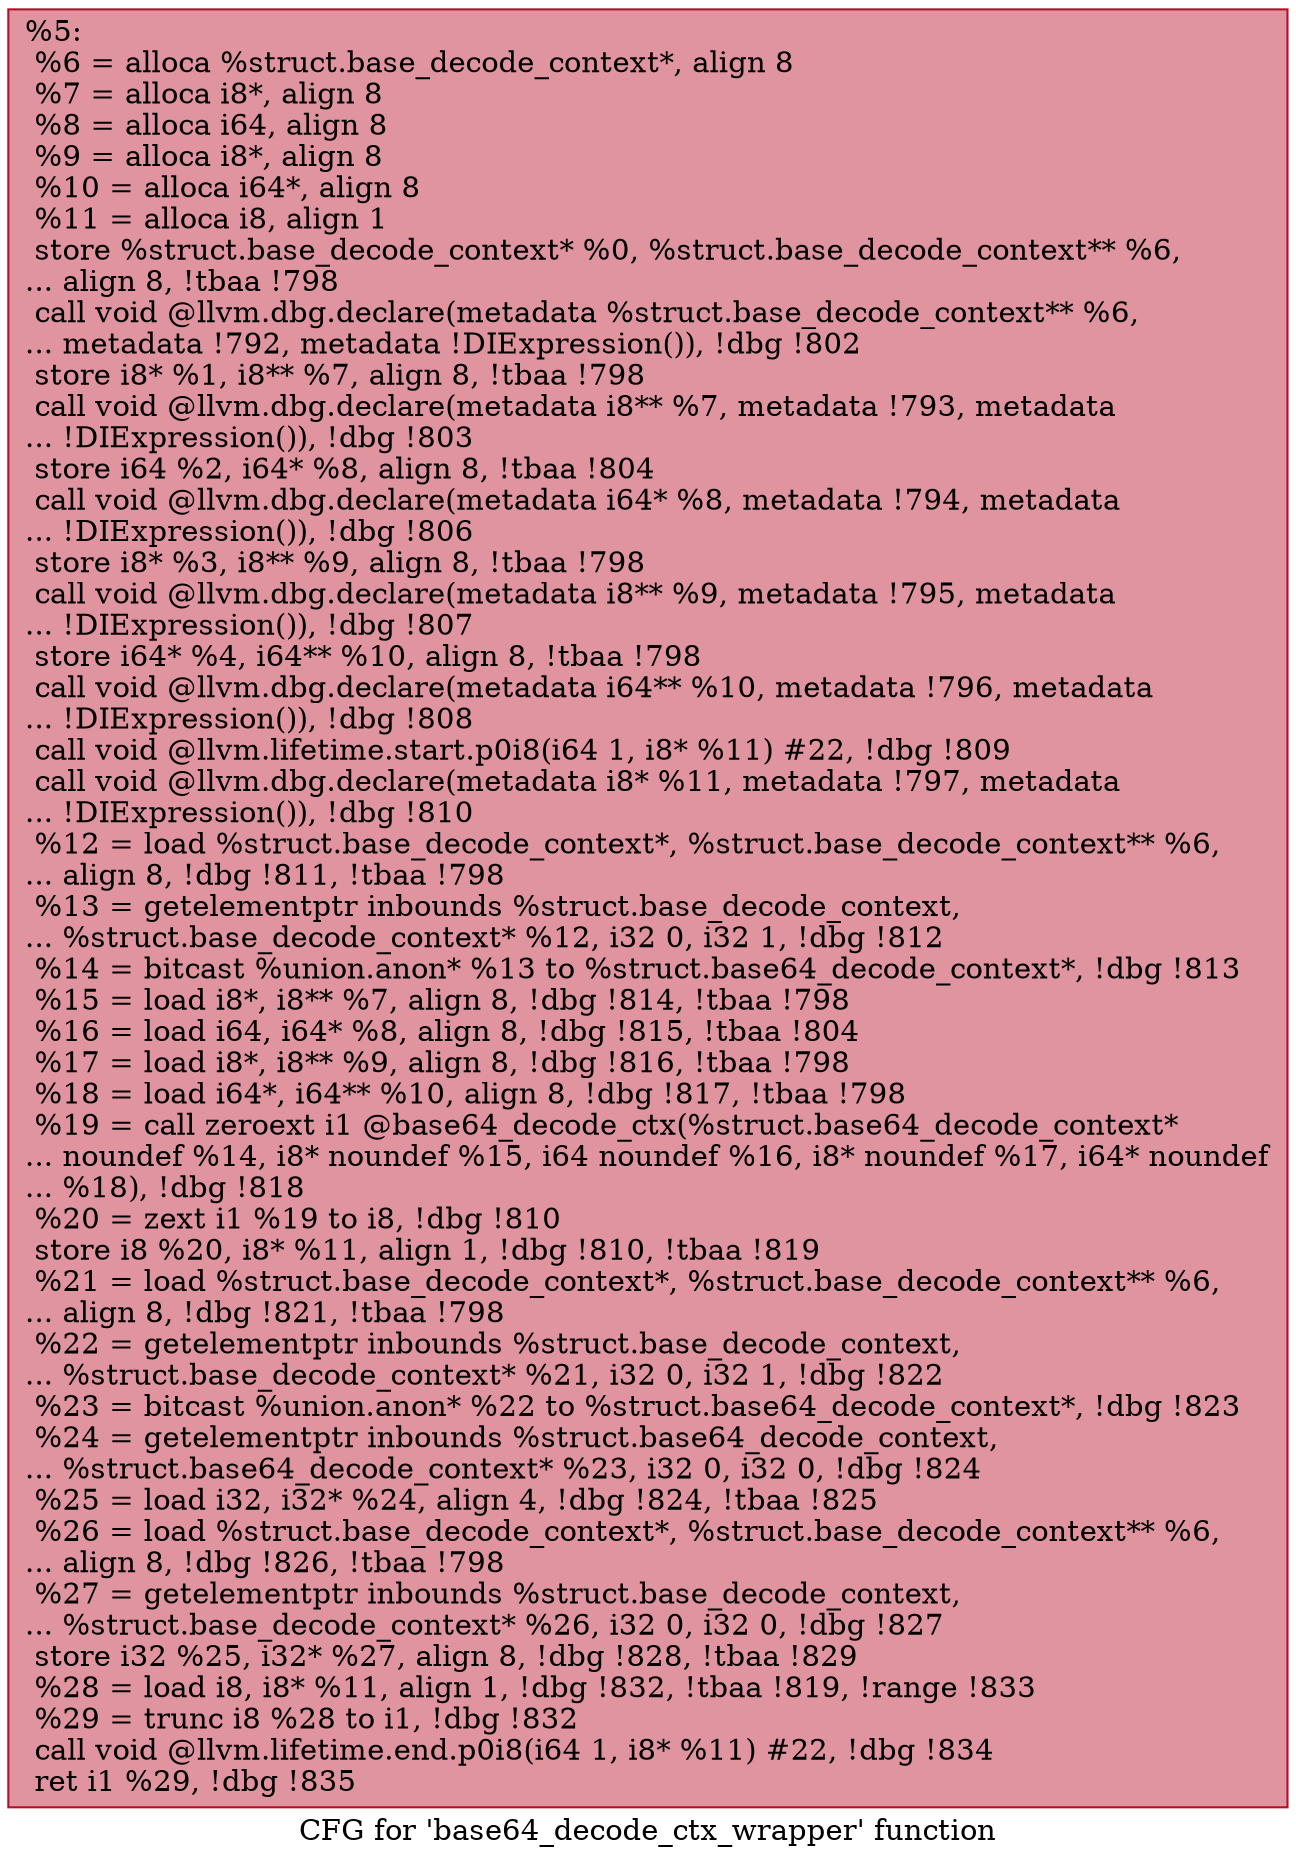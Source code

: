 digraph "CFG for 'base64_decode_ctx_wrapper' function" {
	label="CFG for 'base64_decode_ctx_wrapper' function";

	Node0xd32910 [shape=record,color="#b70d28ff", style=filled, fillcolor="#b70d2870",label="{%5:\l  %6 = alloca %struct.base_decode_context*, align 8\l  %7 = alloca i8*, align 8\l  %8 = alloca i64, align 8\l  %9 = alloca i8*, align 8\l  %10 = alloca i64*, align 8\l  %11 = alloca i8, align 1\l  store %struct.base_decode_context* %0, %struct.base_decode_context** %6,\l... align 8, !tbaa !798\l  call void @llvm.dbg.declare(metadata %struct.base_decode_context** %6,\l... metadata !792, metadata !DIExpression()), !dbg !802\l  store i8* %1, i8** %7, align 8, !tbaa !798\l  call void @llvm.dbg.declare(metadata i8** %7, metadata !793, metadata\l... !DIExpression()), !dbg !803\l  store i64 %2, i64* %8, align 8, !tbaa !804\l  call void @llvm.dbg.declare(metadata i64* %8, metadata !794, metadata\l... !DIExpression()), !dbg !806\l  store i8* %3, i8** %9, align 8, !tbaa !798\l  call void @llvm.dbg.declare(metadata i8** %9, metadata !795, metadata\l... !DIExpression()), !dbg !807\l  store i64* %4, i64** %10, align 8, !tbaa !798\l  call void @llvm.dbg.declare(metadata i64** %10, metadata !796, metadata\l... !DIExpression()), !dbg !808\l  call void @llvm.lifetime.start.p0i8(i64 1, i8* %11) #22, !dbg !809\l  call void @llvm.dbg.declare(metadata i8* %11, metadata !797, metadata\l... !DIExpression()), !dbg !810\l  %12 = load %struct.base_decode_context*, %struct.base_decode_context** %6,\l... align 8, !dbg !811, !tbaa !798\l  %13 = getelementptr inbounds %struct.base_decode_context,\l... %struct.base_decode_context* %12, i32 0, i32 1, !dbg !812\l  %14 = bitcast %union.anon* %13 to %struct.base64_decode_context*, !dbg !813\l  %15 = load i8*, i8** %7, align 8, !dbg !814, !tbaa !798\l  %16 = load i64, i64* %8, align 8, !dbg !815, !tbaa !804\l  %17 = load i8*, i8** %9, align 8, !dbg !816, !tbaa !798\l  %18 = load i64*, i64** %10, align 8, !dbg !817, !tbaa !798\l  %19 = call zeroext i1 @base64_decode_ctx(%struct.base64_decode_context*\l... noundef %14, i8* noundef %15, i64 noundef %16, i8* noundef %17, i64* noundef\l... %18), !dbg !818\l  %20 = zext i1 %19 to i8, !dbg !810\l  store i8 %20, i8* %11, align 1, !dbg !810, !tbaa !819\l  %21 = load %struct.base_decode_context*, %struct.base_decode_context** %6,\l... align 8, !dbg !821, !tbaa !798\l  %22 = getelementptr inbounds %struct.base_decode_context,\l... %struct.base_decode_context* %21, i32 0, i32 1, !dbg !822\l  %23 = bitcast %union.anon* %22 to %struct.base64_decode_context*, !dbg !823\l  %24 = getelementptr inbounds %struct.base64_decode_context,\l... %struct.base64_decode_context* %23, i32 0, i32 0, !dbg !824\l  %25 = load i32, i32* %24, align 4, !dbg !824, !tbaa !825\l  %26 = load %struct.base_decode_context*, %struct.base_decode_context** %6,\l... align 8, !dbg !826, !tbaa !798\l  %27 = getelementptr inbounds %struct.base_decode_context,\l... %struct.base_decode_context* %26, i32 0, i32 0, !dbg !827\l  store i32 %25, i32* %27, align 8, !dbg !828, !tbaa !829\l  %28 = load i8, i8* %11, align 1, !dbg !832, !tbaa !819, !range !833\l  %29 = trunc i8 %28 to i1, !dbg !832\l  call void @llvm.lifetime.end.p0i8(i64 1, i8* %11) #22, !dbg !834\l  ret i1 %29, !dbg !835\l}"];
}
